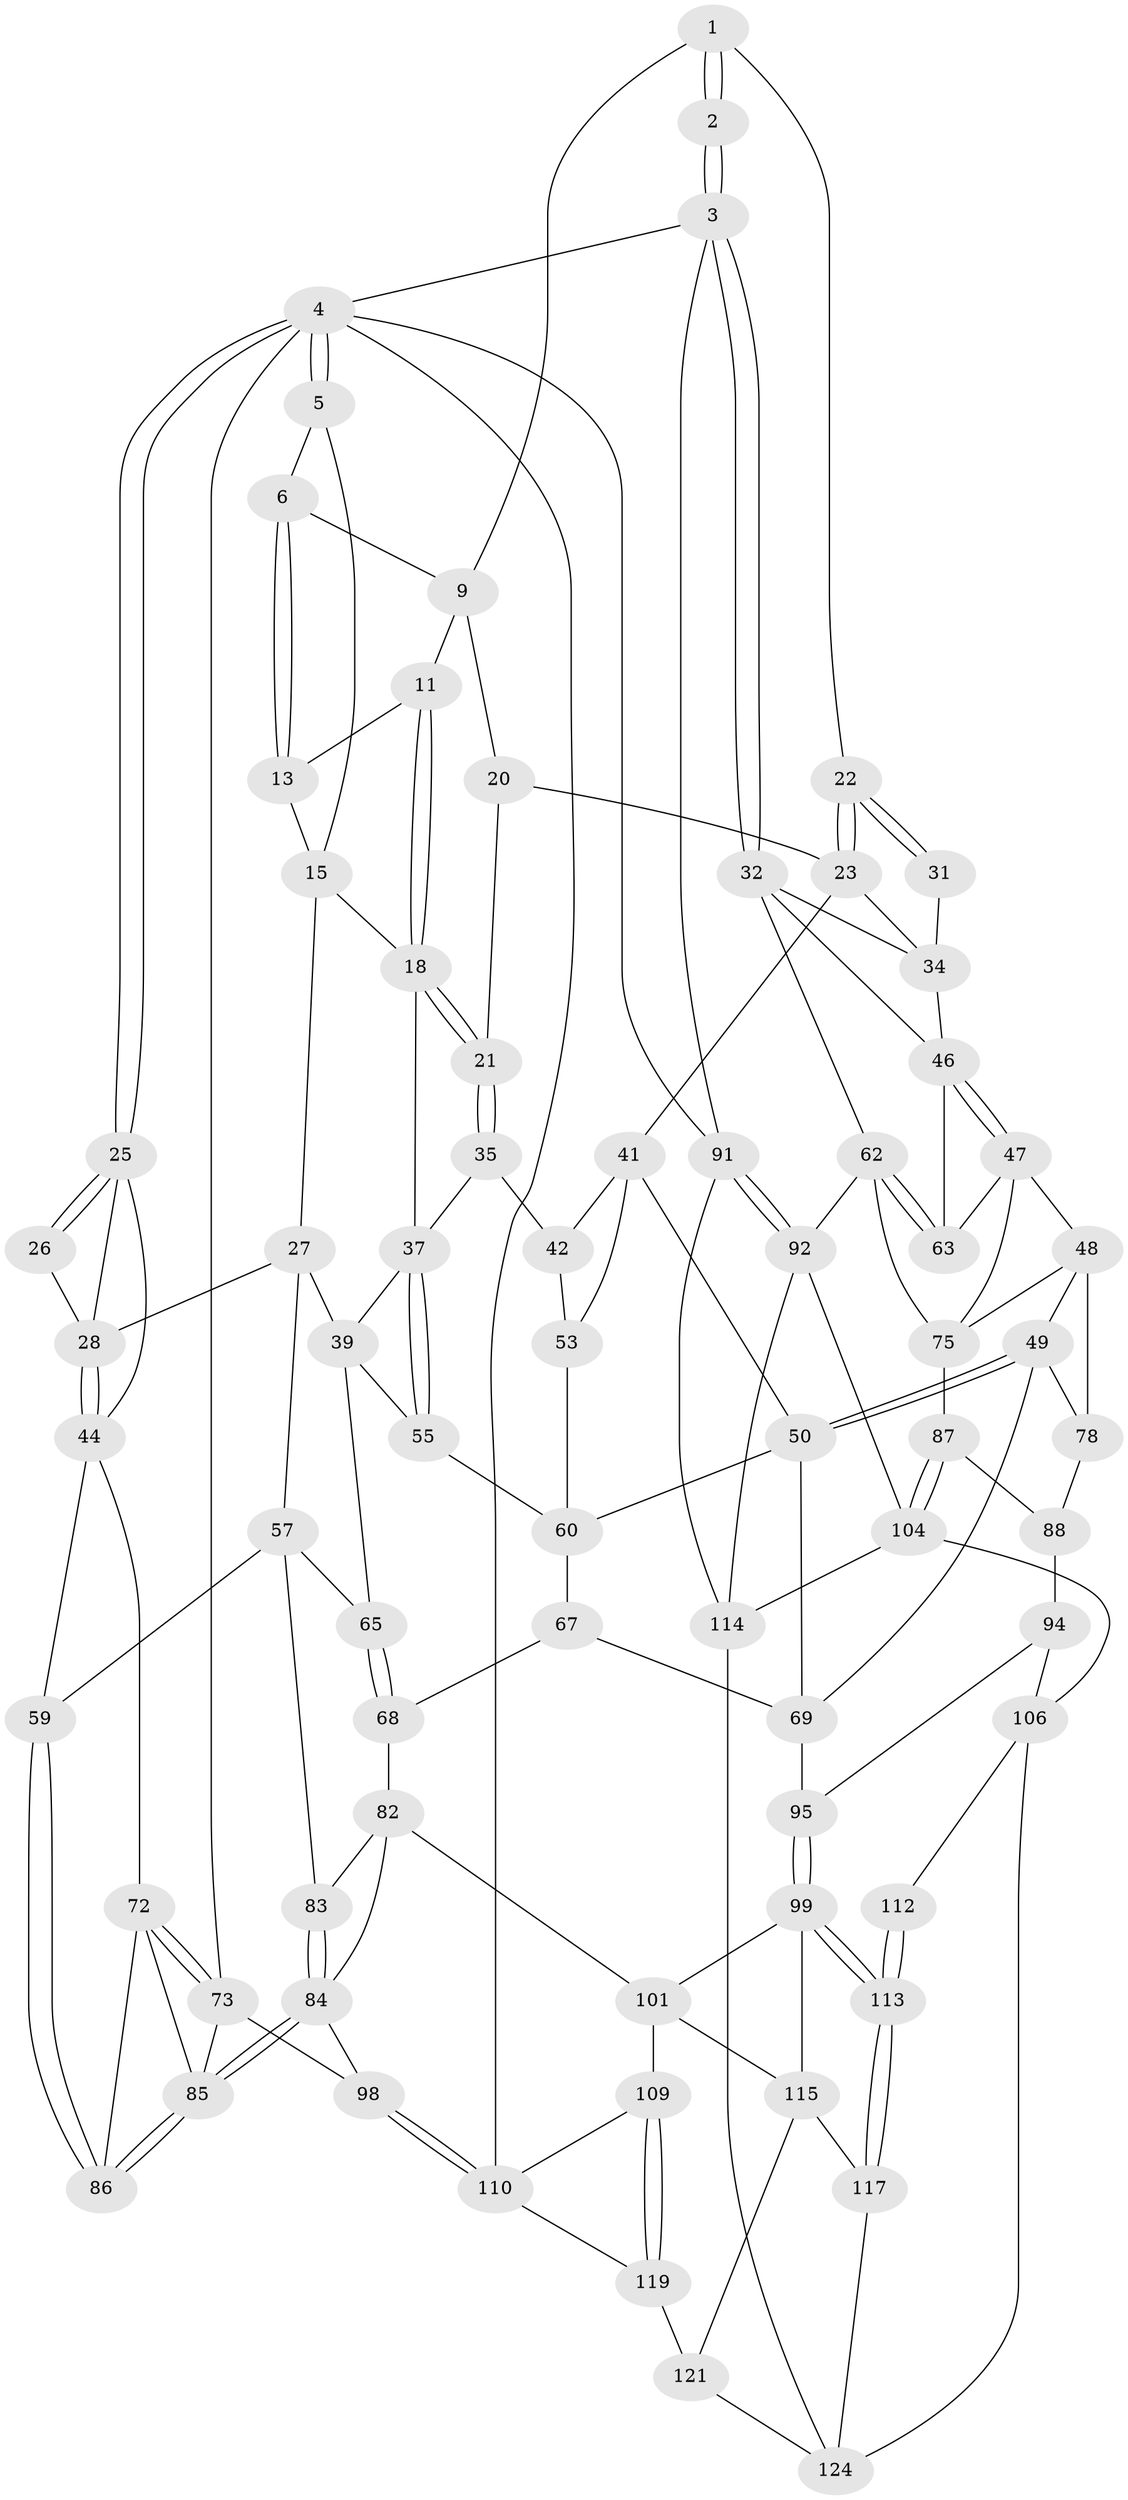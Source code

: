 // Generated by graph-tools (version 1.1) at 2025/24/03/03/25 07:24:38]
// undirected, 74 vertices, 161 edges
graph export_dot {
graph [start="1"]
  node [color=gray90,style=filled];
  1 [pos="+0.8342762013563041+0",super="+8"];
  2 [pos="+1+0"];
  3 [pos="+1+0"];
  4 [pos="+0+0",super="+74"];
  5 [pos="+0.2403033244624171+0",super="+17"];
  6 [pos="+0.31282733907488286+0",super="+7"];
  9 [pos="+0.5556380693964614+0.06357232883136463",super="+10"];
  11 [pos="+0.4896310515498282+0.08763262975652747",super="+12"];
  13 [pos="+0.4088186421019198+0.028881781012287392",super="+14"];
  15 [pos="+0.31170643237094214+0.17332652900448822",super="+16"];
  18 [pos="+0.42320216581740094+0.1847515378105386",super="+19"];
  20 [pos="+0.5095563401286761+0.21953625231714352"];
  21 [pos="+0.4753577071885024+0.23062734011577982"];
  22 [pos="+0.6820667217965545+0.16521788353177932"];
  23 [pos="+0.6822293965880303+0.17584407214665884",super="+24"];
  25 [pos="+0+0.09947292801262064",super="+30"];
  26 [pos="+0.11770248403358519+0.06365371582477977"];
  27 [pos="+0.19474621824461008+0.27903295098275566",super="+40"];
  28 [pos="+0.11790775273226027+0.25112796935824994",super="+29"];
  31 [pos="+0.8982206040753073+0.07459946734227799"];
  32 [pos="+1+0.13886872698374275",super="+33"];
  34 [pos="+0.897864709199275+0.23270151982905457",super="+43"];
  35 [pos="+0.4722889369112547+0.26946084248007396",super="+36"];
  37 [pos="+0.4185958317991958+0.34272081188294956",super="+38"];
  39 [pos="+0.30147418686830657+0.34701595792128886",super="+56"];
  41 [pos="+0.6508200045025966+0.2706312047839855",super="+51"];
  42 [pos="+0.5916043220203144+0.306655693961577",super="+52"];
  44 [pos="+0+0.39355116192932166",super="+45"];
  46 [pos="+0.8639601603861388+0.3254245699965539",super="+54"];
  47 [pos="+0.8237590515597751+0.41744826164579957",super="+64"];
  48 [pos="+0.7816417558029511+0.4395739091024984",super="+76"];
  49 [pos="+0.7014972502200376+0.4415118018303278",super="+77"];
  50 [pos="+0.6988104179594733+0.4379201343069309",super="+66"];
  53 [pos="+0.5443550345296038+0.38651740061693013"];
  55 [pos="+0.4197842033982754+0.40520737733444867"];
  57 [pos="+0.18588316277755337+0.41413596184194074",super="+58"];
  59 [pos="+0.08949317432450629+0.46514921521662644"];
  60 [pos="+0.5184851694534737+0.42610392025452654",super="+61"];
  62 [pos="+1+0.35618925852475",super="+79"];
  63 [pos="+1+0.3795070521587527"];
  65 [pos="+0.2983856880784086+0.4881914123456108"];
  67 [pos="+0.4559441216763159+0.4377749871522544",super="+71"];
  68 [pos="+0.33411558138457464+0.596106095278901",super="+81"];
  69 [pos="+0.6114414480382174+0.5974221403547172",super="+70"];
  72 [pos="+0+0.6520588894359496",super="+90"];
  73 [pos="+0+0.7948998326936672",super="+96"];
  75 [pos="+0.9438488072278762+0.5286619736084928",super="+80"];
  78 [pos="+0.8030595626962512+0.601954979161224"];
  82 [pos="+0.32244675926506505+0.6428252224502854",super="+102"];
  83 [pos="+0.16478196035004467+0.5337623770329776"];
  84 [pos="+0.16861256654244797+0.6865438469015341",super="+97"];
  85 [pos="+0.11704498792441834+0.6630187566559326",super="+93"];
  86 [pos="+0.07713220830496237+0.5610603631318228"];
  87 [pos="+0.9158430517136907+0.6757339808302565"];
  88 [pos="+0.9000793037453656+0.6698176665303616",super="+89"];
  91 [pos="+1+1"];
  92 [pos="+1+0.9397603410802919",super="+107"];
  94 [pos="+0.6274947313804803+0.7592671230701116",super="+103"];
  95 [pos="+0.5955614876634898+0.7262581910521447"];
  98 [pos="+0.06981815567027234+0.8259010199173598"];
  99 [pos="+0.3977349993925999+0.858298260769924",super="+100"];
  101 [pos="+0.28429545276240975+0.7508457090978364",super="+108"];
  104 [pos="+0.877564983174106+0.7781163933169962",super="+105"];
  106 [pos="+0.6703637101873464+0.8366374748394027",super="+111"];
  109 [pos="+0.1570835933372261+0.8995200223395907"];
  110 [pos="+0.10302849538402463+0.876036559149237",super="+116"];
  112 [pos="+0.6236778681048614+0.8895517434144157"];
  113 [pos="+0.40254534530113945+0.8929516475232394"];
  114 [pos="+0.8790959735473783+0.96026013498857",super="+123"];
  115 [pos="+0.23711989328267327+0.935948608979643",super="+118"];
  117 [pos="+0.40273214464961316+0.9499893387718151",super="+125"];
  119 [pos="+0.15640496064372245+0.9030835720329646",super="+120"];
  121 [pos="+0.35304279471593975+1",super="+122"];
  124 [pos="+0.7170524513773706+1",super="+126"];
  1 -- 2;
  1 -- 2;
  1 -- 9;
  1 -- 22;
  2 -- 3;
  2 -- 3;
  3 -- 4;
  3 -- 32;
  3 -- 32;
  3 -- 91;
  4 -- 5;
  4 -- 5;
  4 -- 25;
  4 -- 25;
  4 -- 73;
  4 -- 91;
  4 -- 110;
  5 -- 6;
  5 -- 15;
  6 -- 13;
  6 -- 13;
  6 -- 9;
  9 -- 11;
  9 -- 20;
  11 -- 18;
  11 -- 18;
  11 -- 13 [weight=2];
  13 -- 15;
  15 -- 27;
  15 -- 18;
  18 -- 21;
  18 -- 21;
  18 -- 37;
  20 -- 21;
  20 -- 23;
  21 -- 35;
  21 -- 35;
  22 -- 23;
  22 -- 23;
  22 -- 31;
  22 -- 31;
  23 -- 34;
  23 -- 41;
  25 -- 26;
  25 -- 26;
  25 -- 28;
  25 -- 44;
  26 -- 28;
  27 -- 28;
  27 -- 57;
  27 -- 39;
  28 -- 44;
  28 -- 44;
  31 -- 34;
  32 -- 62;
  32 -- 34;
  32 -- 46;
  34 -- 46;
  35 -- 42 [weight=2];
  35 -- 37;
  37 -- 55;
  37 -- 55;
  37 -- 39;
  39 -- 65;
  39 -- 55;
  41 -- 42;
  41 -- 50;
  41 -- 53;
  42 -- 53;
  44 -- 59;
  44 -- 72;
  46 -- 47;
  46 -- 47;
  46 -- 63;
  47 -- 48;
  47 -- 75;
  47 -- 63;
  48 -- 49;
  48 -- 75;
  48 -- 78;
  49 -- 50;
  49 -- 50;
  49 -- 69;
  49 -- 78;
  50 -- 60;
  50 -- 69;
  53 -- 60;
  55 -- 60;
  57 -- 65;
  57 -- 83;
  57 -- 59;
  59 -- 86;
  59 -- 86;
  60 -- 67;
  62 -- 63;
  62 -- 63;
  62 -- 92;
  62 -- 75;
  65 -- 68;
  65 -- 68;
  67 -- 68 [weight=2];
  67 -- 69;
  68 -- 82;
  69 -- 95;
  72 -- 73;
  72 -- 73;
  72 -- 85;
  72 -- 86;
  73 -- 98;
  73 -- 85;
  75 -- 87;
  78 -- 88;
  82 -- 83;
  82 -- 101;
  82 -- 84;
  83 -- 84;
  83 -- 84;
  84 -- 85;
  84 -- 85;
  84 -- 98;
  85 -- 86;
  85 -- 86;
  87 -- 88;
  87 -- 104;
  87 -- 104;
  88 -- 94 [weight=2];
  91 -- 92;
  91 -- 92;
  91 -- 114;
  92 -- 104;
  92 -- 114;
  94 -- 95;
  94 -- 106;
  95 -- 99;
  95 -- 99;
  98 -- 110;
  98 -- 110;
  99 -- 113;
  99 -- 113;
  99 -- 115;
  99 -- 101;
  101 -- 109;
  101 -- 115;
  104 -- 106;
  104 -- 114;
  106 -- 112;
  106 -- 124;
  109 -- 110;
  109 -- 119;
  109 -- 119;
  110 -- 119;
  112 -- 113;
  112 -- 113;
  113 -- 117;
  113 -- 117;
  114 -- 124;
  115 -- 121;
  115 -- 117;
  117 -- 124;
  119 -- 121 [weight=2];
  121 -- 124;
}
